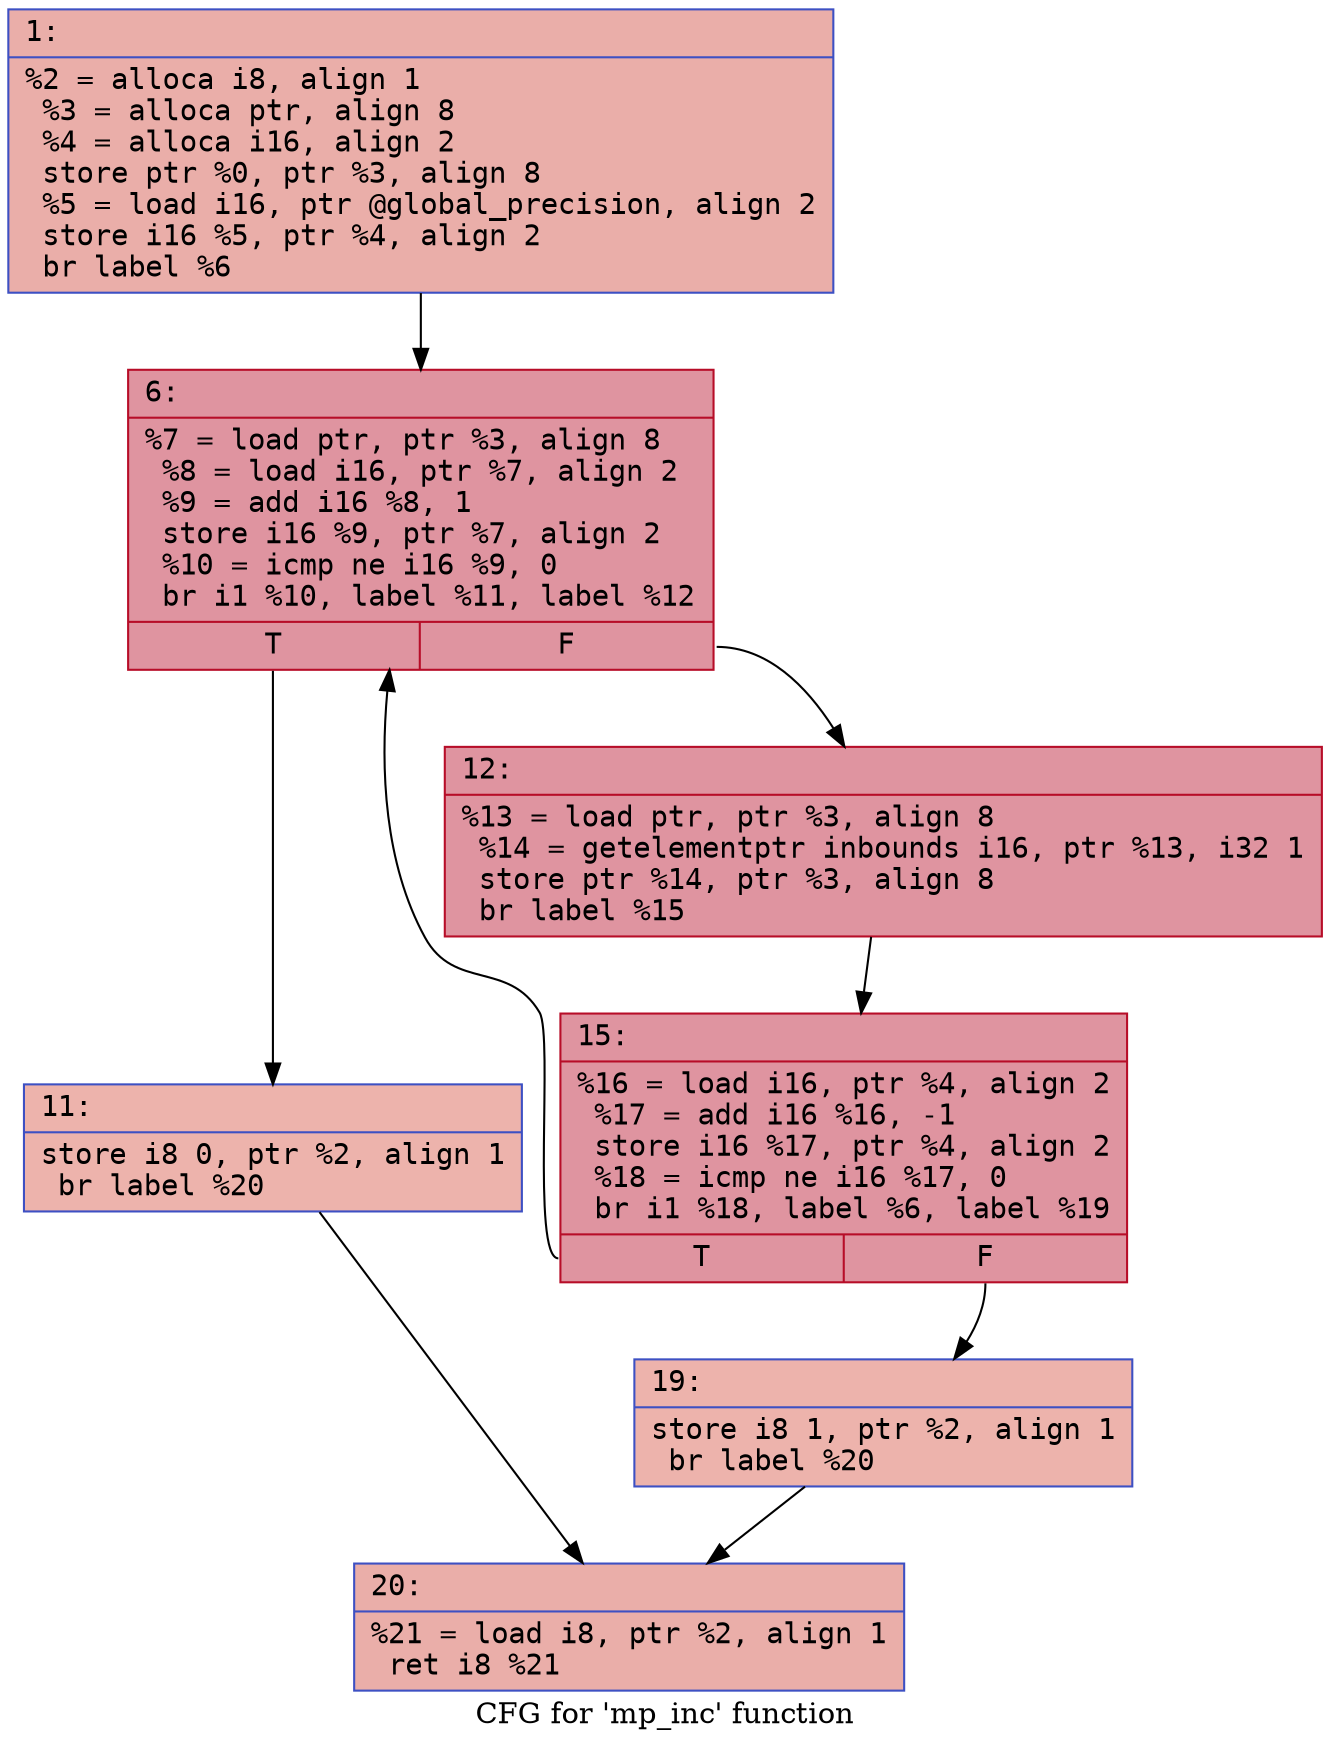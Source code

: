 digraph "CFG for 'mp_inc' function" {
	label="CFG for 'mp_inc' function";

	Node0x600001f92490 [shape=record,color="#3d50c3ff", style=filled, fillcolor="#d0473d70" fontname="Courier",label="{1:\l|  %2 = alloca i8, align 1\l  %3 = alloca ptr, align 8\l  %4 = alloca i16, align 2\l  store ptr %0, ptr %3, align 8\l  %5 = load i16, ptr @global_precision, align 2\l  store i16 %5, ptr %4, align 2\l  br label %6\l}"];
	Node0x600001f92490 -> Node0x600001f927b0[tooltip="1 -> 6\nProbability 100.00%" ];
	Node0x600001f927b0 [shape=record,color="#b70d28ff", style=filled, fillcolor="#b70d2870" fontname="Courier",label="{6:\l|  %7 = load ptr, ptr %3, align 8\l  %8 = load i16, ptr %7, align 2\l  %9 = add i16 %8, 1\l  store i16 %9, ptr %7, align 2\l  %10 = icmp ne i16 %9, 0\l  br i1 %10, label %11, label %12\l|{<s0>T|<s1>F}}"];
	Node0x600001f927b0:s0 -> Node0x600001f92800[tooltip="6 -> 11\nProbability 3.12%" ];
	Node0x600001f927b0:s1 -> Node0x600001f92850[tooltip="6 -> 12\nProbability 96.88%" ];
	Node0x600001f92800 [shape=record,color="#3d50c3ff", style=filled, fillcolor="#d6524470" fontname="Courier",label="{11:\l|  store i8 0, ptr %2, align 1\l  br label %20\l}"];
	Node0x600001f92800 -> Node0x600001f92940[tooltip="11 -> 20\nProbability 100.00%" ];
	Node0x600001f92850 [shape=record,color="#b70d28ff", style=filled, fillcolor="#b70d2870" fontname="Courier",label="{12:\l|  %13 = load ptr, ptr %3, align 8\l  %14 = getelementptr inbounds i16, ptr %13, i32 1\l  store ptr %14, ptr %3, align 8\l  br label %15\l}"];
	Node0x600001f92850 -> Node0x600001f928a0[tooltip="12 -> 15\nProbability 100.00%" ];
	Node0x600001f928a0 [shape=record,color="#b70d28ff", style=filled, fillcolor="#b70d2870" fontname="Courier",label="{15:\l|  %16 = load i16, ptr %4, align 2\l  %17 = add i16 %16, -1\l  store i16 %17, ptr %4, align 2\l  %18 = icmp ne i16 %17, 0\l  br i1 %18, label %6, label %19\l|{<s0>T|<s1>F}}"];
	Node0x600001f928a0:s0 -> Node0x600001f927b0[tooltip="15 -> 6\nProbability 96.88%" ];
	Node0x600001f928a0:s1 -> Node0x600001f928f0[tooltip="15 -> 19\nProbability 3.12%" ];
	Node0x600001f928f0 [shape=record,color="#3d50c3ff", style=filled, fillcolor="#d6524470" fontname="Courier",label="{19:\l|  store i8 1, ptr %2, align 1\l  br label %20\l}"];
	Node0x600001f928f0 -> Node0x600001f92940[tooltip="19 -> 20\nProbability 100.00%" ];
	Node0x600001f92940 [shape=record,color="#3d50c3ff", style=filled, fillcolor="#d0473d70" fontname="Courier",label="{20:\l|  %21 = load i8, ptr %2, align 1\l  ret i8 %21\l}"];
}
